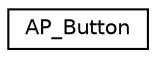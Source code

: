 digraph "Graphical Class Hierarchy"
{
 // INTERACTIVE_SVG=YES
  edge [fontname="Helvetica",fontsize="10",labelfontname="Helvetica",labelfontsize="10"];
  node [fontname="Helvetica",fontsize="10",shape=record];
  rankdir="LR";
  Node1 [label="AP_Button",height=0.2,width=0.4,color="black", fillcolor="white", style="filled",URL="$classAP__Button.html"];
}
